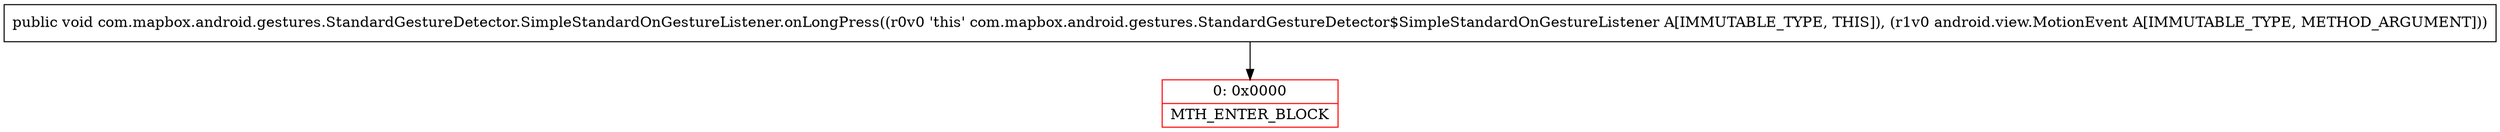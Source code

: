 digraph "CFG forcom.mapbox.android.gestures.StandardGestureDetector.SimpleStandardOnGestureListener.onLongPress(Landroid\/view\/MotionEvent;)V" {
subgraph cluster_Region_55785296 {
label = "R(0)";
node [shape=record,color=blue];
}
Node_0 [shape=record,color=red,label="{0\:\ 0x0000|MTH_ENTER_BLOCK\l}"];
MethodNode[shape=record,label="{public void com.mapbox.android.gestures.StandardGestureDetector.SimpleStandardOnGestureListener.onLongPress((r0v0 'this' com.mapbox.android.gestures.StandardGestureDetector$SimpleStandardOnGestureListener A[IMMUTABLE_TYPE, THIS]), (r1v0 android.view.MotionEvent A[IMMUTABLE_TYPE, METHOD_ARGUMENT])) }"];
MethodNode -> Node_0;
}

